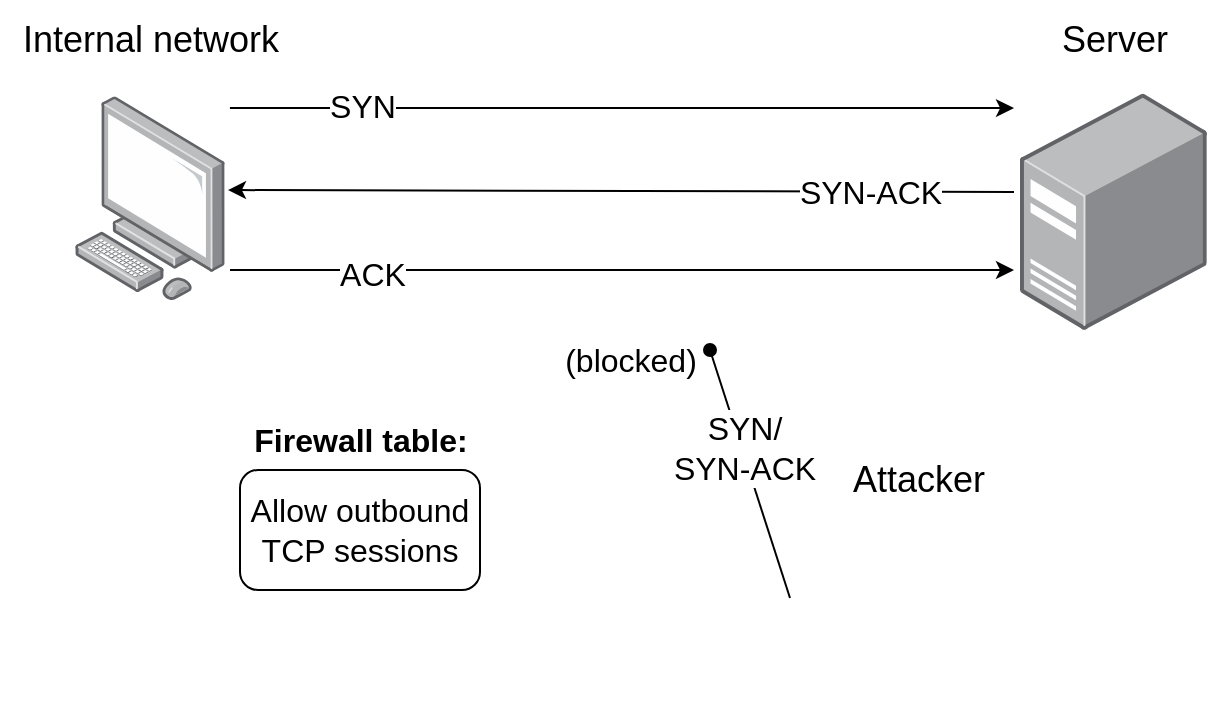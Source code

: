 <mxfile version="24.6.2" type="github">
  <diagram name="Page-1" id="yEN8pPxUJJVHUlzCNqM0">
    <mxGraphModel dx="533" dy="782" grid="1" gridSize="10" guides="1" tooltips="1" connect="1" arrows="1" fold="1" page="1" pageScale="1" pageWidth="850" pageHeight="1100" math="0" shadow="0">
      <root>
        <mxCell id="0" />
        <mxCell id="1" parent="0" />
        <mxCell id="v7tH4OjIc5QlZD6sua9i-3" value="" style="shape=image;html=1;verticalAlign=top;verticalLabelPosition=bottom;labelBackgroundColor=#ffffff;imageAspect=0;aspect=fixed;image=https://cdn0.iconfinder.com/data/icons/kameleon-free-pack/110/Hacker-128.png" vertex="1" parent="1">
          <mxGeometry x="425" y="540" width="128" height="128" as="geometry" />
        </mxCell>
        <mxCell id="v7tH4OjIc5QlZD6sua9i-5" value="" style="image;points=[];aspect=fixed;html=1;align=center;shadow=0;dashed=0;image=img/lib/allied_telesis/computer_and_terminals/Personal_Computer.svg;" vertex="1" parent="1">
          <mxGeometry x="67.45" y="353.2" width="75.11" height="101.8" as="geometry" />
        </mxCell>
        <mxCell id="v7tH4OjIc5QlZD6sua9i-7" value="" style="image;points=[];aspect=fixed;html=1;align=center;shadow=0;dashed=0;image=img/lib/allied_telesis/computer_and_terminals/Server_Desktop.svg;" vertex="1" parent="1">
          <mxGeometry x="540" y="351.6" width="93.4" height="118.4" as="geometry" />
        </mxCell>
        <mxCell id="v7tH4OjIc5QlZD6sua9i-8" value="&lt;font style=&quot;font-size: 18px;&quot;&gt;Internal network&lt;/font&gt;" style="text;html=1;align=center;verticalAlign=middle;resizable=0;points=[];autosize=1;strokeColor=none;fillColor=none;" vertex="1" parent="1">
          <mxGeometry x="30" y="305" width="150" height="40" as="geometry" />
        </mxCell>
        <mxCell id="v7tH4OjIc5QlZD6sua9i-11" value="&lt;font style=&quot;font-size: 18px;&quot;&gt;Attacker&lt;/font&gt;" style="text;html=1;align=center;verticalAlign=middle;resizable=0;points=[];autosize=1;strokeColor=none;fillColor=none;" vertex="1" parent="1">
          <mxGeometry x="444" y="525" width="90" height="40" as="geometry" />
        </mxCell>
        <mxCell id="v7tH4OjIc5QlZD6sua9i-12" value="&lt;font style=&quot;font-size: 18px;&quot;&gt;Server&lt;/font&gt;" style="text;html=1;align=center;verticalAlign=middle;resizable=0;points=[];autosize=1;strokeColor=none;fillColor=none;" vertex="1" parent="1">
          <mxGeometry x="546.7" y="305" width="80" height="40" as="geometry" />
        </mxCell>
        <mxCell id="v7tH4OjIc5QlZD6sua9i-13" value="" style="edgeStyle=none;orthogonalLoop=1;jettySize=auto;html=1;rounded=0;exitX=1.032;exitY=0.057;exitDx=0;exitDy=0;exitPerimeter=0;entryX=-0.032;entryY=0.063;entryDx=0;entryDy=0;entryPerimeter=0;" edge="1" parent="1" source="v7tH4OjIc5QlZD6sua9i-5" target="v7tH4OjIc5QlZD6sua9i-7">
          <mxGeometry width="100" relative="1" as="geometry">
            <mxPoint x="150" y="520" as="sourcePoint" />
            <mxPoint x="250" y="520" as="targetPoint" />
            <Array as="points" />
          </mxGeometry>
        </mxCell>
        <mxCell id="v7tH4OjIc5QlZD6sua9i-16" value="&lt;font style=&quot;font-size: 16px;&quot;&gt;SYN&lt;/font&gt;" style="edgeLabel;html=1;align=center;verticalAlign=middle;resizable=0;points=[];" vertex="1" connectable="0" parent="v7tH4OjIc5QlZD6sua9i-13">
          <mxGeometry x="-0.663" y="1" relative="1" as="geometry">
            <mxPoint as="offset" />
          </mxGeometry>
        </mxCell>
        <mxCell id="v7tH4OjIc5QlZD6sua9i-14" value="" style="edgeStyle=none;orthogonalLoop=1;jettySize=auto;html=1;rounded=0;exitX=1.032;exitY=0.057;exitDx=0;exitDy=0;exitPerimeter=0;entryX=-0.032;entryY=0.063;entryDx=0;entryDy=0;entryPerimeter=0;" edge="1" parent="1">
          <mxGeometry width="100" relative="1" as="geometry">
            <mxPoint x="145" y="440" as="sourcePoint" />
            <mxPoint x="537" y="440" as="targetPoint" />
            <Array as="points" />
          </mxGeometry>
        </mxCell>
        <mxCell id="v7tH4OjIc5QlZD6sua9i-18" value="&lt;font style=&quot;font-size: 16px;&quot;&gt;ACK&lt;/font&gt;" style="edgeLabel;html=1;align=center;verticalAlign=middle;resizable=0;points=[];" vertex="1" connectable="0" parent="v7tH4OjIc5QlZD6sua9i-14">
          <mxGeometry x="-0.638" y="-2" relative="1" as="geometry">
            <mxPoint as="offset" />
          </mxGeometry>
        </mxCell>
        <mxCell id="v7tH4OjIc5QlZD6sua9i-15" value="" style="edgeStyle=none;orthogonalLoop=1;jettySize=auto;html=1;rounded=0;exitX=-0.032;exitY=0.417;exitDx=0;exitDy=0;exitPerimeter=0;entryX=1.019;entryY=0.46;entryDx=0;entryDy=0;entryPerimeter=0;" edge="1" parent="1" source="v7tH4OjIc5QlZD6sua9i-7" target="v7tH4OjIc5QlZD6sua9i-5">
          <mxGeometry width="100" relative="1" as="geometry">
            <mxPoint x="160" y="580" as="sourcePoint" />
            <mxPoint x="552" y="580" as="targetPoint" />
            <Array as="points" />
          </mxGeometry>
        </mxCell>
        <mxCell id="v7tH4OjIc5QlZD6sua9i-17" value="&lt;font style=&quot;font-size: 16px;&quot;&gt;SYN-ACK&lt;/font&gt;" style="edgeLabel;html=1;align=center;verticalAlign=middle;resizable=0;points=[];" vertex="1" connectable="0" parent="v7tH4OjIc5QlZD6sua9i-15">
          <mxGeometry x="-0.634" relative="1" as="geometry">
            <mxPoint as="offset" />
          </mxGeometry>
        </mxCell>
        <mxCell id="v7tH4OjIc5QlZD6sua9i-19" value="" style="edgeStyle=none;orthogonalLoop=1;jettySize=auto;html=1;rounded=0;entryX=0.75;entryY=1;entryDx=0;entryDy=0;exitX=0;exitY=0.5;exitDx=0;exitDy=0;endArrow=oval;endFill=1;" edge="1" parent="1" source="v7tH4OjIc5QlZD6sua9i-3" target="v7tH4OjIc5QlZD6sua9i-4">
          <mxGeometry width="100" relative="1" as="geometry">
            <mxPoint x="150" y="640" as="sourcePoint" />
            <mxPoint x="250" y="640" as="targetPoint" />
            <Array as="points" />
          </mxGeometry>
        </mxCell>
        <mxCell id="v7tH4OjIc5QlZD6sua9i-20" value="&lt;font style=&quot;font-size: 16px;&quot;&gt;SYN/&lt;br&gt;SYN-ACK&lt;/font&gt;" style="edgeLabel;html=1;align=center;verticalAlign=middle;resizable=0;points=[];" vertex="1" connectable="0" parent="v7tH4OjIc5QlZD6sua9i-19">
          <mxGeometry x="0.204" y="-1" relative="1" as="geometry">
            <mxPoint as="offset" />
          </mxGeometry>
        </mxCell>
        <mxCell id="v7tH4OjIc5QlZD6sua9i-4" value="" style="shape=image;html=1;verticalAlign=top;verticalLabelPosition=bottom;labelBackgroundColor=#ffffff;imageAspect=0;aspect=fixed;image=https://cdn2.iconfinder.com/data/icons/whcompare-isometric-web-hosting-servers/50/firewall-128.png" vertex="1" parent="1">
          <mxGeometry x="265" y="320" width="160" height="160" as="geometry" />
        </mxCell>
        <mxCell id="v7tH4OjIc5QlZD6sua9i-21" value="&lt;font style=&quot;font-size: 16px;&quot;&gt;(blocked)&lt;/font&gt;" style="text;html=1;align=center;verticalAlign=middle;resizable=0;points=[];autosize=1;strokeColor=none;fillColor=none;" vertex="1" parent="1">
          <mxGeometry x="300" y="470" width="90" height="30" as="geometry" />
        </mxCell>
        <mxCell id="v7tH4OjIc5QlZD6sua9i-22" value="&lt;font style=&quot;font-size: 16px;&quot;&gt;Allow outbound TCP sessions&lt;/font&gt;" style="rounded=1;whiteSpace=wrap;html=1;" vertex="1" parent="1">
          <mxGeometry x="150" y="540" width="120" height="60" as="geometry" />
        </mxCell>
        <mxCell id="v7tH4OjIc5QlZD6sua9i-23" value="&lt;font style=&quot;font-size: 16px;&quot;&gt;&lt;b&gt;Firewall table:&lt;/b&gt;&lt;/font&gt;" style="text;html=1;align=center;verticalAlign=middle;resizable=0;points=[];autosize=1;strokeColor=none;fillColor=none;" vertex="1" parent="1">
          <mxGeometry x="145" y="510" width="130" height="30" as="geometry" />
        </mxCell>
      </root>
    </mxGraphModel>
  </diagram>
</mxfile>

